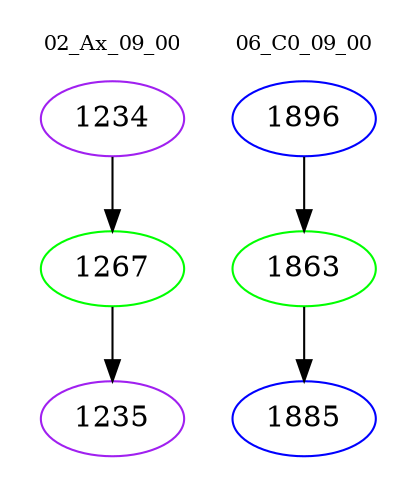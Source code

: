 digraph{
subgraph cluster_0 {
color = white
label = "02_Ax_09_00";
fontsize=10;
T0_1234 [label="1234", color="purple"]
T0_1234 -> T0_1267 [color="black"]
T0_1267 [label="1267", color="green"]
T0_1267 -> T0_1235 [color="black"]
T0_1235 [label="1235", color="purple"]
}
subgraph cluster_1 {
color = white
label = "06_C0_09_00";
fontsize=10;
T1_1896 [label="1896", color="blue"]
T1_1896 -> T1_1863 [color="black"]
T1_1863 [label="1863", color="green"]
T1_1863 -> T1_1885 [color="black"]
T1_1885 [label="1885", color="blue"]
}
}
